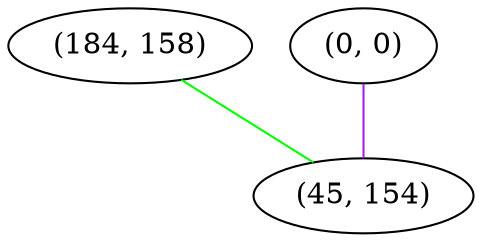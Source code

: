 graph "" {
"(184, 158)";
"(0, 0)";
"(45, 154)";
"(184, 158)" -- "(45, 154)"  [color=green, key=0, weight=2];
"(0, 0)" -- "(45, 154)"  [color=purple, key=0, weight=4];
}
